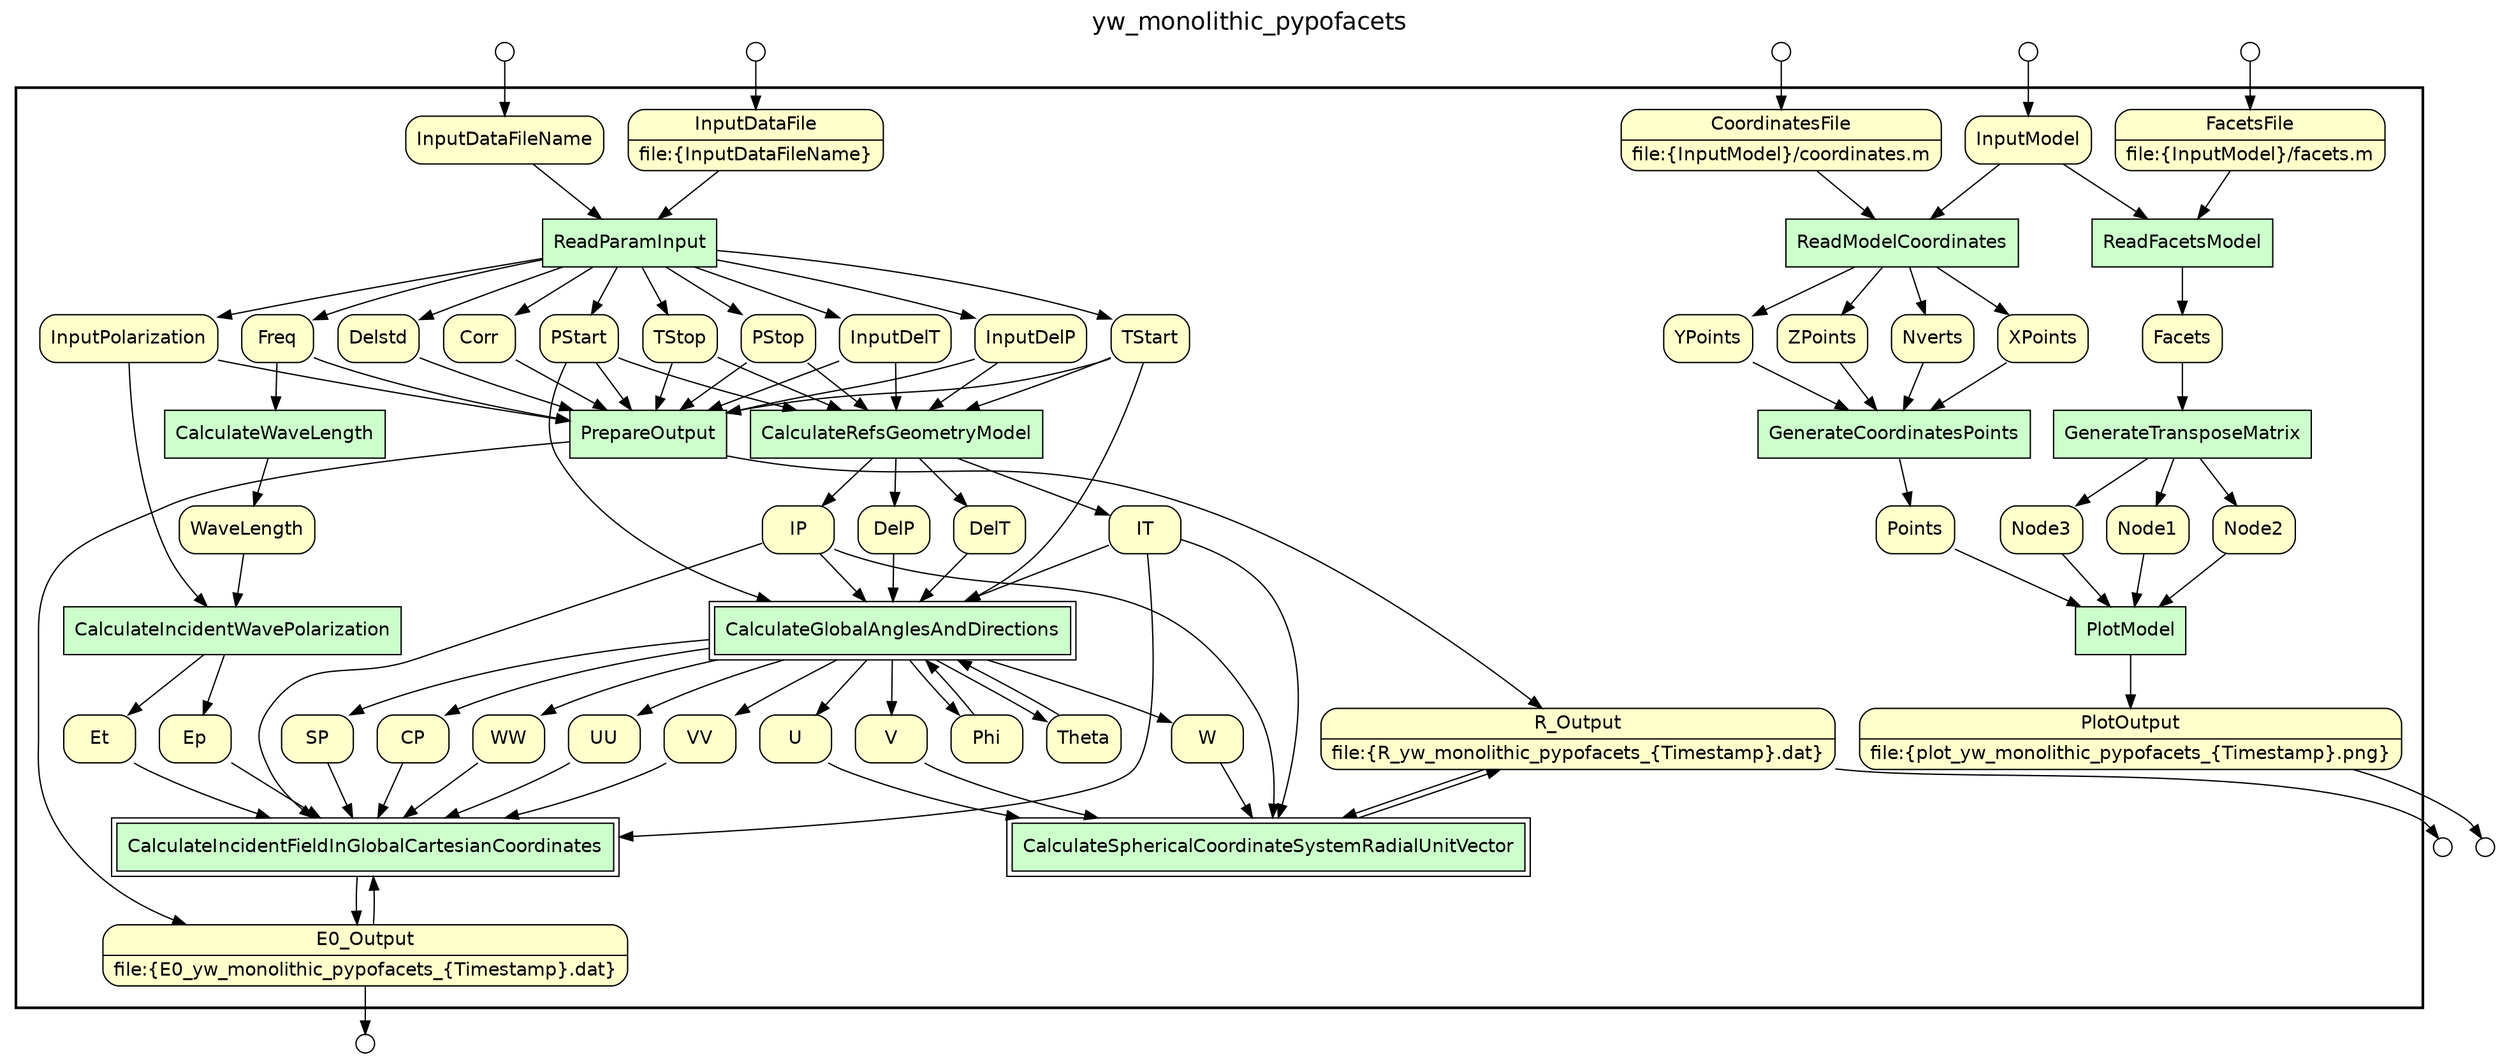 
/* Start of top-level graph */
digraph Workflow {
rankdir=TB

/* Title for graph */
fontname=Helvetica; fontsize=18; labelloc=t
label=yw_monolithic_pypofacets

/* Start of double cluster for drawing box around nodes in workflow */
subgraph cluster_workflow_box_outer { label=""; color=black; penwidth=2
subgraph cluster_workflow_box_inner { label=""; penwidth=0

/* Style for nodes representing atomic programs in workflow */
node[shape=box style=filled fillcolor="#CCFFCC" peripheries=1 fontname=Helvetica]

/* Nodes representing atomic programs in workflow */
ReadParamInput
CalculateWaveLength
CalculateIncidentWavePolarization
ReadModelCoordinates
ReadFacetsModel
GenerateTransposeMatrix
GenerateCoordinatesPoints
PlotModel
CalculateRefsGeometryModel
PrepareOutput

/* Style for nodes representing composite programs (sub-workflows) in workflow */
node[shape=box style=filled fillcolor="#CCFFCC" peripheries=2 fontname=Helvetica]

/* Nodes representing composite programs (sub-workflows) in workflow */
CalculateGlobalAnglesAndDirections
CalculateSphericalCoordinateSystemRadialUnitVector
CalculateIncidentFieldInGlobalCartesianCoordinates

/* Style for nodes representing non-parameter data channels in workflow */
node[shape=box style="rounded,filled" fillcolor="#FFFFCC" peripheries=1 fontname=Helvetica]

/* Nodes for non-parameter data channels in workflow */
R_Output [shape=record rankdir=LR label="{<f0> R_Output |<f1> file\:\{R_yw_monolithic_pypofacets_\{Timestamp\}.dat\}}"];
E0_Output [shape=record rankdir=LR label="{<f0> E0_Output |<f1> file\:\{E0_yw_monolithic_pypofacets_\{Timestamp\}.dat\}}"];
PlotOutput [shape=record rankdir=LR label="{<f0> PlotOutput |<f1> file\:\{plot_yw_monolithic_pypofacets_\{Timestamp\}.png\}}"];
InputDataFileName
InputDataFile [shape=record rankdir=LR label="{<f0> InputDataFile |<f1> file\:\{InputDataFileName\}}"];
Freq
InputPolarization
WaveLength
InputModel
CoordinatesFile [shape=record rankdir=LR label="{<f0> CoordinatesFile |<f1> file\:\{InputModel\}/coordinates.m}"];
FacetsFile [shape=record rankdir=LR label="{<f0> FacetsFile |<f1> file\:\{InputModel\}/facets.m}"];
Facets
XPoints
YPoints
ZPoints
Nverts
Node1
Node2
Node3
Points
PStart
PStop
InputDelP
TStart
TStop
InputDelT
Corr
Delstd
IP
IT
DelP
DelT
Phi
Theta
U
V
W
UU
VV
WW
Et
Ep
SP
CP

/* Style for nodes representing parameter channels in workflow */
node[shape=box style="rounded,filled" fillcolor="#FCFCFC" peripheries=1 fontname=Helvetica]

/* Nodes representing parameter channels in workflow */

/* Edges representing connections between programs and channels */
ReadParamInput -> Freq
ReadParamInput -> Corr
ReadParamInput -> Delstd
ReadParamInput -> InputPolarization
ReadParamInput -> PStart
ReadParamInput -> PStop
ReadParamInput -> InputDelP
ReadParamInput -> TStart
ReadParamInput -> TStop
ReadParamInput -> InputDelT
InputDataFileName -> ReadParamInput
InputDataFile -> ReadParamInput
CalculateWaveLength -> WaveLength
Freq -> CalculateWaveLength
CalculateIncidentWavePolarization -> Et
CalculateIncidentWavePolarization -> Ep
InputPolarization -> CalculateIncidentWavePolarization
WaveLength -> CalculateIncidentWavePolarization
ReadModelCoordinates -> XPoints
ReadModelCoordinates -> YPoints
ReadModelCoordinates -> ZPoints
ReadModelCoordinates -> Nverts
InputModel -> ReadModelCoordinates
CoordinatesFile -> ReadModelCoordinates
ReadFacetsModel -> Facets
InputModel -> ReadFacetsModel
FacetsFile -> ReadFacetsModel
GenerateTransposeMatrix -> Node1
GenerateTransposeMatrix -> Node2
GenerateTransposeMatrix -> Node3
Facets -> GenerateTransposeMatrix
GenerateCoordinatesPoints -> Points
XPoints -> GenerateCoordinatesPoints
YPoints -> GenerateCoordinatesPoints
ZPoints -> GenerateCoordinatesPoints
Nverts -> GenerateCoordinatesPoints
PlotModel -> PlotOutput
Node1 -> PlotModel
Node2 -> PlotModel
Node3 -> PlotModel
Points -> PlotModel
CalculateRefsGeometryModel -> IT
CalculateRefsGeometryModel -> IP
CalculateRefsGeometryModel -> DelP
CalculateRefsGeometryModel -> DelT
PStart -> CalculateRefsGeometryModel
PStop -> CalculateRefsGeometryModel
InputDelP -> CalculateRefsGeometryModel
TStart -> CalculateRefsGeometryModel
TStop -> CalculateRefsGeometryModel
InputDelT -> CalculateRefsGeometryModel
PrepareOutput -> R_Output
PrepareOutput -> E0_Output
Freq -> PrepareOutput
Corr -> PrepareOutput
Delstd -> PrepareOutput
InputPolarization -> PrepareOutput
PStart -> PrepareOutput
PStop -> PrepareOutput
InputDelP -> PrepareOutput
TStart -> PrepareOutput
TStop -> PrepareOutput
InputDelT -> PrepareOutput
CalculateGlobalAnglesAndDirections -> U
CalculateGlobalAnglesAndDirections -> V
CalculateGlobalAnglesAndDirections -> W
CalculateGlobalAnglesAndDirections -> UU
CalculateGlobalAnglesAndDirections -> VV
CalculateGlobalAnglesAndDirections -> WW
CalculateGlobalAnglesAndDirections -> SP
CalculateGlobalAnglesAndDirections -> CP
CalculateGlobalAnglesAndDirections -> Phi
CalculateGlobalAnglesAndDirections -> Theta
IP -> CalculateGlobalAnglesAndDirections
IT -> CalculateGlobalAnglesAndDirections
PStart -> CalculateGlobalAnglesAndDirections
DelP -> CalculateGlobalAnglesAndDirections
TStart -> CalculateGlobalAnglesAndDirections
DelT -> CalculateGlobalAnglesAndDirections
Phi -> CalculateGlobalAnglesAndDirections
Theta -> CalculateGlobalAnglesAndDirections
CalculateSphericalCoordinateSystemRadialUnitVector -> R_Output
IP -> CalculateSphericalCoordinateSystemRadialUnitVector
IT -> CalculateSphericalCoordinateSystemRadialUnitVector
U -> CalculateSphericalCoordinateSystemRadialUnitVector
V -> CalculateSphericalCoordinateSystemRadialUnitVector
W -> CalculateSphericalCoordinateSystemRadialUnitVector
R_Output -> CalculateSphericalCoordinateSystemRadialUnitVector
CalculateIncidentFieldInGlobalCartesianCoordinates -> E0_Output
IP -> CalculateIncidentFieldInGlobalCartesianCoordinates
IT -> CalculateIncidentFieldInGlobalCartesianCoordinates
UU -> CalculateIncidentFieldInGlobalCartesianCoordinates
VV -> CalculateIncidentFieldInGlobalCartesianCoordinates
WW -> CalculateIncidentFieldInGlobalCartesianCoordinates
Et -> CalculateIncidentFieldInGlobalCartesianCoordinates
Ep -> CalculateIncidentFieldInGlobalCartesianCoordinates
SP -> CalculateIncidentFieldInGlobalCartesianCoordinates
CP -> CalculateIncidentFieldInGlobalCartesianCoordinates
E0_Output -> CalculateIncidentFieldInGlobalCartesianCoordinates

/* End of double cluster for drawing box around nodes in workflow */
}}

/* Style for nodes representing workflow input ports */
node[shape=circle style="rounded,filled" fillcolor="#FFFFFF" peripheries=1 fontname=Helvetica width=0.2]

/* Nodes representing workflow input ports */
InputModel_input_port [label=""]
InputDataFileName_input_port [label=""]
CoordinatesFile_input_port [label=""]
FacetsFile_input_port [label=""]
InputDataFile_input_port [label=""]

/* Style for nodes representing workflow output ports */
node[shape=circle style="rounded,filled" fillcolor="#FFFFFF" peripheries=1 fontname=Helvetica width=0.2]

/* Nodes representing workflow output ports */
R_Output_output_port [label=""]
E0_Output_output_port [label=""]
PlotOutput_output_port [label=""]

/* Edges from input ports to channels */
InputModel_input_port -> InputModel
InputDataFileName_input_port -> InputDataFileName
CoordinatesFile_input_port -> CoordinatesFile
FacetsFile_input_port -> FacetsFile
InputDataFile_input_port -> InputDataFile

/* Edges from channels to output ports */
R_Output -> R_Output_output_port
E0_Output -> E0_Output_output_port
PlotOutput -> PlotOutput_output_port

/* End of top-level graph */
}
